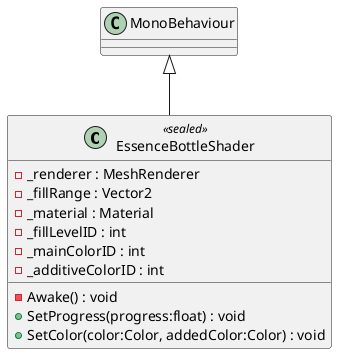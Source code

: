 @startuml
class EssenceBottleShader <<sealed>> {
    - _renderer : MeshRenderer
    - _fillRange : Vector2
    - _material : Material
    - _fillLevelID : int
    - _mainColorID : int
    - _additiveColorID : int
    - Awake() : void
    + SetProgress(progress:float) : void
    + SetColor(color:Color, addedColor:Color) : void
}
MonoBehaviour <|-- EssenceBottleShader
@enduml
